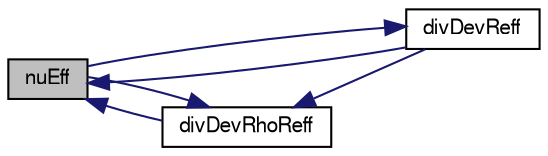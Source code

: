 digraph "nuEff"
{
  bgcolor="transparent";
  edge [fontname="FreeSans",fontsize="10",labelfontname="FreeSans",labelfontsize="10"];
  node [fontname="FreeSans",fontsize="10",shape=record];
  rankdir="LR";
  Node1152 [label="nuEff",height=0.2,width=0.4,color="black", fillcolor="grey75", style="filled", fontcolor="black"];
  Node1152 -> Node1153 [dir="back",color="midnightblue",fontsize="10",style="solid",fontname="FreeSans"];
  Node1153 [label="divDevReff",height=0.2,width=0.4,color="black",URL="$a31038.html#a028ac2eaccc9a479009b15cc6e21a89e",tooltip="Return the source term for the momentum equation. "];
  Node1153 -> Node1152 [dir="back",color="midnightblue",fontsize="10",style="solid",fontname="FreeSans"];
  Node1152 -> Node1154 [dir="back",color="midnightblue",fontsize="10",style="solid",fontname="FreeSans"];
  Node1154 [label="divDevRhoReff",height=0.2,width=0.4,color="black",URL="$a31038.html#a1d0345d58cf17e030967c2b77a4477d6",tooltip="Return the source term for the momentum equation. "];
  Node1154 -> Node1153 [dir="back",color="midnightblue",fontsize="10",style="solid",fontname="FreeSans"];
  Node1154 -> Node1152 [dir="back",color="midnightblue",fontsize="10",style="solid",fontname="FreeSans"];
}
